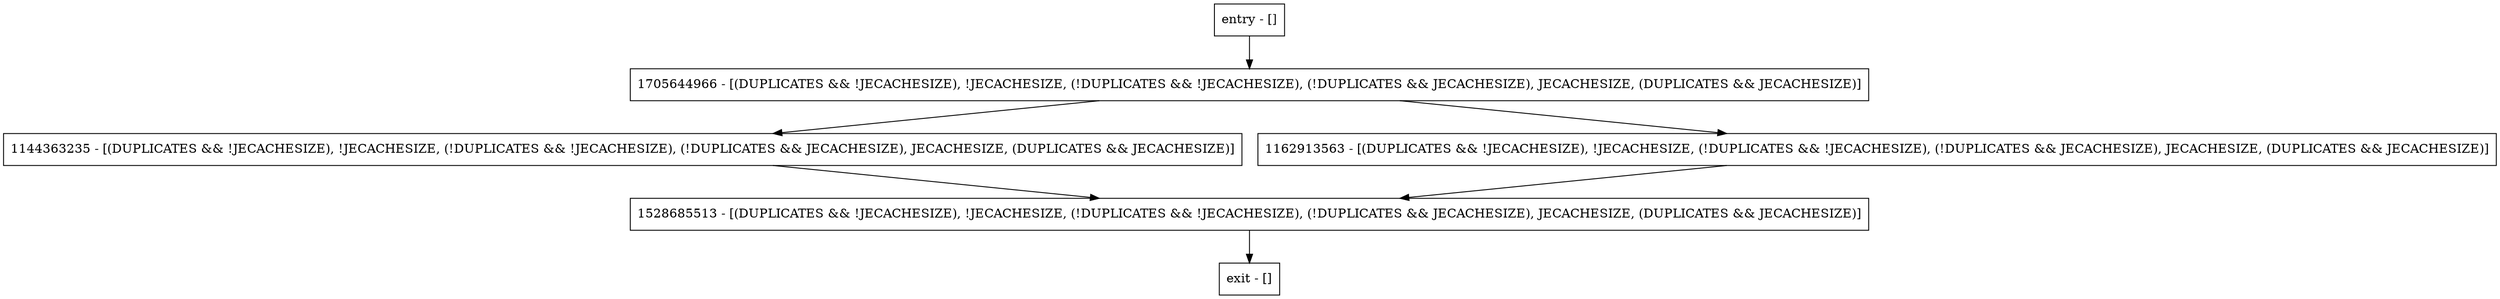 digraph getSortedDuplicates {
node [shape=record];
entry [label="entry - []"];
exit [label="exit - []"];
1144363235 [label="1144363235 - [(DUPLICATES && !JECACHESIZE), !JECACHESIZE, (!DUPLICATES && !JECACHESIZE), (!DUPLICATES && JECACHESIZE), JECACHESIZE, (DUPLICATES && JECACHESIZE)]"];
1528685513 [label="1528685513 - [(DUPLICATES && !JECACHESIZE), !JECACHESIZE, (!DUPLICATES && !JECACHESIZE), (!DUPLICATES && JECACHESIZE), JECACHESIZE, (DUPLICATES && JECACHESIZE)]"];
1705644966 [label="1705644966 - [(DUPLICATES && !JECACHESIZE), !JECACHESIZE, (!DUPLICATES && !JECACHESIZE), (!DUPLICATES && JECACHESIZE), JECACHESIZE, (DUPLICATES && JECACHESIZE)]"];
1162913563 [label="1162913563 - [(DUPLICATES && !JECACHESIZE), !JECACHESIZE, (!DUPLICATES && !JECACHESIZE), (!DUPLICATES && JECACHESIZE), JECACHESIZE, (DUPLICATES && JECACHESIZE)]"];
entry;
exit;
entry -> 1705644966;
1144363235 -> 1528685513;
1528685513 -> exit;
1705644966 -> 1144363235;
1705644966 -> 1162913563;
1162913563 -> 1528685513;
}
